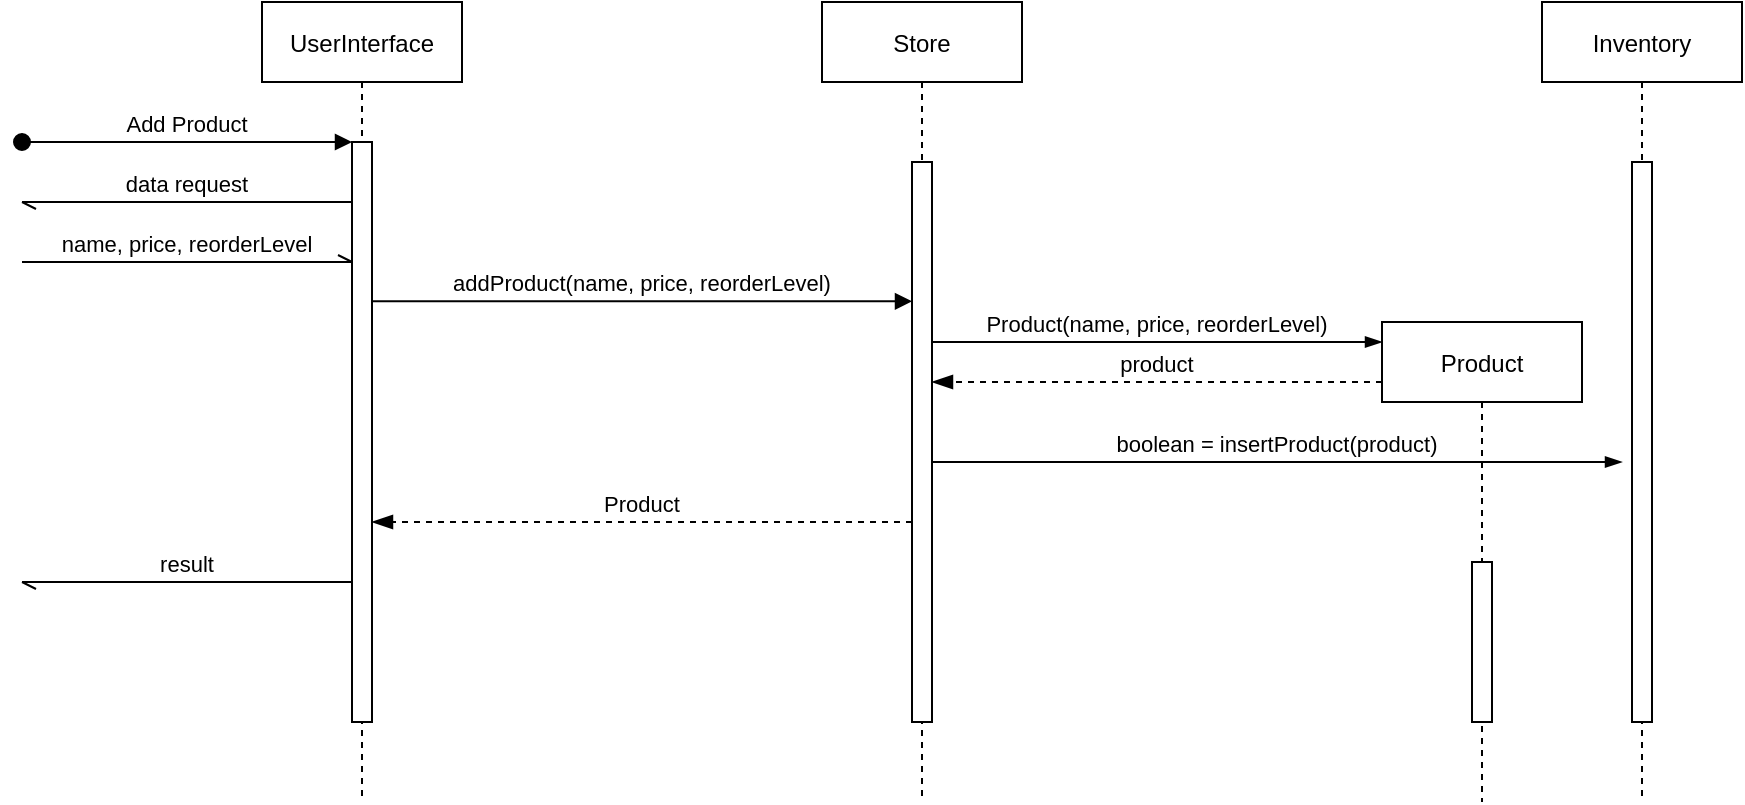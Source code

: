 <mxfile version="15.5.4" type="device"><diagram id="kgpKYQtTHZ0yAKxKKP6v" name="Page-1"><mxGraphModel dx="1365" dy="772" grid="1" gridSize="10" guides="1" tooltips="1" connect="1" arrows="1" fold="1" page="1" pageScale="1" pageWidth="850" pageHeight="1100" math="0" shadow="0"><root><mxCell id="0"/><mxCell id="1" parent="0"/><mxCell id="3nuBFxr9cyL0pnOWT2aG-1" value="UserInterface" style="shape=umlLifeline;perimeter=lifelinePerimeter;container=1;collapsible=0;recursiveResize=0;rounded=0;shadow=0;strokeWidth=1;" parent="1" vertex="1"><mxGeometry x="120" y="80" width="100" height="400" as="geometry"/></mxCell><mxCell id="3nuBFxr9cyL0pnOWT2aG-2" value="" style="points=[];perimeter=orthogonalPerimeter;rounded=0;shadow=0;strokeWidth=1;" parent="3nuBFxr9cyL0pnOWT2aG-1" vertex="1"><mxGeometry x="45" y="70" width="10" height="290" as="geometry"/></mxCell><mxCell id="3nuBFxr9cyL0pnOWT2aG-3" value="Add Product" style="verticalAlign=bottom;startArrow=oval;endArrow=block;startSize=8;shadow=0;strokeWidth=1;" parent="3nuBFxr9cyL0pnOWT2aG-1" target="3nuBFxr9cyL0pnOWT2aG-2" edge="1"><mxGeometry relative="1" as="geometry"><mxPoint x="-120" y="70" as="sourcePoint"/></mxGeometry></mxCell><mxCell id="3nuBFxr9cyL0pnOWT2aG-8" value="data request" style="verticalAlign=bottom;endArrow=openAsync;shadow=0;strokeWidth=1;endFill=0;" parent="3nuBFxr9cyL0pnOWT2aG-1" source="3nuBFxr9cyL0pnOWT2aG-2" edge="1"><mxGeometry relative="1" as="geometry"><mxPoint x="40" y="100" as="sourcePoint"/><mxPoint x="-120" y="100" as="targetPoint"/></mxGeometry></mxCell><mxCell id="N-OgmS5Fn9Guev5Hxyn--17" value="result" style="verticalAlign=bottom;endArrow=openAsync;shadow=0;strokeWidth=1;endFill=0;" edge="1" parent="3nuBFxr9cyL0pnOWT2aG-1"><mxGeometry relative="1" as="geometry"><mxPoint x="45" y="290.0" as="sourcePoint"/><mxPoint x="-120" y="290.0" as="targetPoint"/></mxGeometry></mxCell><mxCell id="N-OgmS5Fn9Guev5Hxyn--5" value="name, price, reorderLevel" style="verticalAlign=bottom;startArrow=none;endArrow=openAsync;startSize=8;shadow=0;strokeWidth=1;startFill=0;endFill=0;" edge="1" parent="1"><mxGeometry relative="1" as="geometry"><mxPoint y="210" as="sourcePoint"/><mxPoint x="165" y="210" as="targetPoint"/></mxGeometry></mxCell><mxCell id="N-OgmS5Fn9Guev5Hxyn--6" value="addProduct(name, price, reorderLevel)" style="verticalAlign=bottom;startArrow=none;endArrow=block;startSize=8;shadow=0;strokeWidth=1;startFill=0;endFill=1;" edge="1" parent="1" target="N-OgmS5Fn9Guev5Hxyn--8"><mxGeometry relative="1" as="geometry"><mxPoint x="175" y="229.66" as="sourcePoint"/><mxPoint x="440" y="230" as="targetPoint"/></mxGeometry></mxCell><mxCell id="N-OgmS5Fn9Guev5Hxyn--7" value="Store" style="shape=umlLifeline;perimeter=lifelinePerimeter;container=1;collapsible=0;recursiveResize=0;rounded=0;shadow=0;strokeWidth=1;" vertex="1" parent="1"><mxGeometry x="400" y="80" width="100" height="400" as="geometry"/></mxCell><mxCell id="N-OgmS5Fn9Guev5Hxyn--8" value="" style="points=[];perimeter=orthogonalPerimeter;rounded=0;shadow=0;strokeWidth=1;" vertex="1" parent="N-OgmS5Fn9Guev5Hxyn--7"><mxGeometry x="45" y="80" width="10" height="280" as="geometry"/></mxCell><mxCell id="N-OgmS5Fn9Guev5Hxyn--9" value="Product(name, price, reorderLevel)" style="verticalAlign=bottom;startArrow=none;endArrow=blockThin;startSize=8;shadow=0;strokeWidth=1;startFill=0;endFill=1;" edge="1" parent="1" source="N-OgmS5Fn9Guev5Hxyn--8"><mxGeometry relative="1" as="geometry"><mxPoint x="460" y="250.0" as="sourcePoint"/><mxPoint x="680" y="250" as="targetPoint"/></mxGeometry></mxCell><mxCell id="N-OgmS5Fn9Guev5Hxyn--10" value="Product" style="shape=umlLifeline;perimeter=lifelinePerimeter;container=1;collapsible=0;recursiveResize=0;rounded=0;shadow=0;strokeWidth=1;" vertex="1" parent="1"><mxGeometry x="680" y="240" width="100" height="240" as="geometry"/></mxCell><mxCell id="N-OgmS5Fn9Guev5Hxyn--11" value="" style="points=[];perimeter=orthogonalPerimeter;rounded=0;shadow=0;strokeWidth=1;" vertex="1" parent="N-OgmS5Fn9Guev5Hxyn--10"><mxGeometry x="45" y="120" width="10" height="80" as="geometry"/></mxCell><mxCell id="N-OgmS5Fn9Guev5Hxyn--12" value="product" style="verticalAlign=bottom;endArrow=blockThin;dashed=1;endSize=8;shadow=0;strokeWidth=1;endFill=1;" edge="1" parent="1" target="N-OgmS5Fn9Guev5Hxyn--8"><mxGeometry relative="1" as="geometry"><mxPoint x="470" y="270" as="targetPoint"/><mxPoint x="680" y="270" as="sourcePoint"/></mxGeometry></mxCell><mxCell id="N-OgmS5Fn9Guev5Hxyn--13" value="boolean = insertProduct(product)" style="verticalAlign=bottom;startArrow=none;endArrow=blockThin;startSize=8;shadow=0;strokeWidth=1;startFill=0;endFill=1;" edge="1" parent="1"><mxGeometry relative="1" as="geometry"><mxPoint x="455.0" y="310" as="sourcePoint"/><mxPoint x="800" y="310" as="targetPoint"/></mxGeometry></mxCell><mxCell id="N-OgmS5Fn9Guev5Hxyn--14" value="Inventory" style="shape=umlLifeline;perimeter=lifelinePerimeter;container=1;collapsible=0;recursiveResize=0;rounded=0;shadow=0;strokeWidth=1;" vertex="1" parent="1"><mxGeometry x="760" y="80" width="100" height="400" as="geometry"/></mxCell><mxCell id="N-OgmS5Fn9Guev5Hxyn--15" value="" style="points=[];perimeter=orthogonalPerimeter;rounded=0;shadow=0;strokeWidth=1;" vertex="1" parent="N-OgmS5Fn9Guev5Hxyn--14"><mxGeometry x="45" y="80" width="10" height="280" as="geometry"/></mxCell><mxCell id="N-OgmS5Fn9Guev5Hxyn--16" value="Product" style="verticalAlign=bottom;endArrow=blockThin;dashed=1;endSize=8;shadow=0;strokeWidth=1;endFill=1;" edge="1" parent="1" target="3nuBFxr9cyL0pnOWT2aG-2"><mxGeometry relative="1" as="geometry"><mxPoint x="220" y="340.0" as="targetPoint"/><mxPoint x="445" y="340.0" as="sourcePoint"/></mxGeometry></mxCell></root></mxGraphModel></diagram></mxfile>